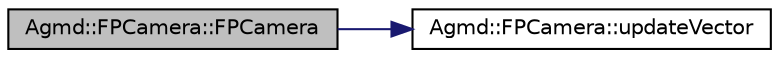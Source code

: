 digraph "Agmd::FPCamera::FPCamera"
{
  edge [fontname="Helvetica",fontsize="10",labelfontname="Helvetica",labelfontsize="10"];
  node [fontname="Helvetica",fontsize="10",shape=record];
  rankdir="LR";
  Node1 [label="Agmd::FPCamera::FPCamera",height=0.2,width=0.4,color="black", fillcolor="grey75", style="filled" fontcolor="black"];
  Node1 -> Node2 [color="midnightblue",fontsize="10",style="solid",fontname="Helvetica"];
  Node2 [label="Agmd::FPCamera::updateVector",height=0.2,width=0.4,color="black", fillcolor="white", style="filled",URL="$class_agmd_1_1_f_p_camera.html#ae46147dbb6541ed1c13b4c864c41df42"];
}
